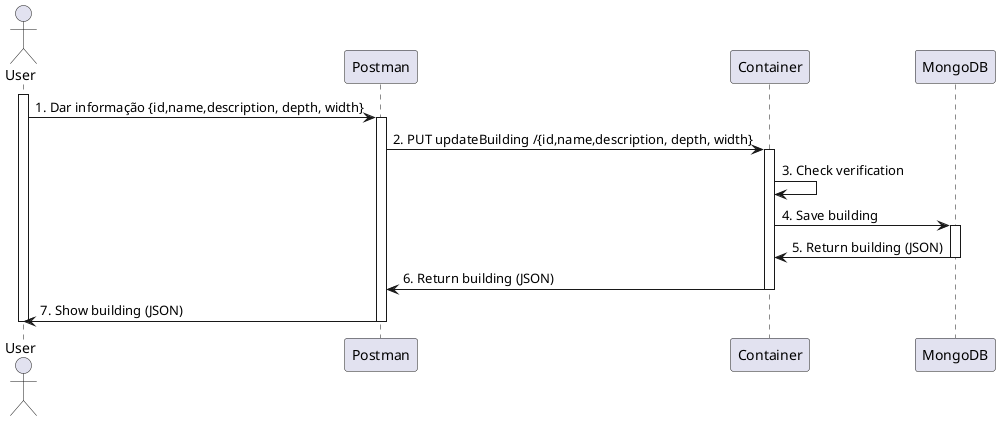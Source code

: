 @startuml
'http://plantuml.com/skinparam.html

actor User
participant Postman as "Postman"
participant System as "Container"
participant MongoDB as "MongoDB"

activate User
User -> Postman :1. Dar informação {id,name,description, depth, width}
activate Postman
Postman -> System :2. PUT updateBuilding /{id,name,description, depth, width}
activate System
System -> System :3. Check verification

System -> MongoDB :4. Save building
activate MongoDB
MongoDB -> System :5. Return building (JSON)
deactivate MongoDB
System -> Postman :6. Return building (JSON)
deactivate System
Postman -> User :7. Show building (JSON)
deactivate Postman
deactivate User


@enduml
```